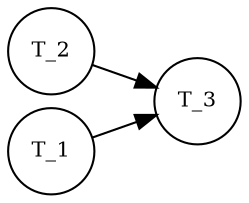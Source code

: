 digraph G {
	graph [ranksep=0.4, nodesep=0.1,rankdir=LR]
 	 node [shape=circle,fontsize=10];
	"T_2" -> "T_3"
	"T_1" -> "T_3"
}